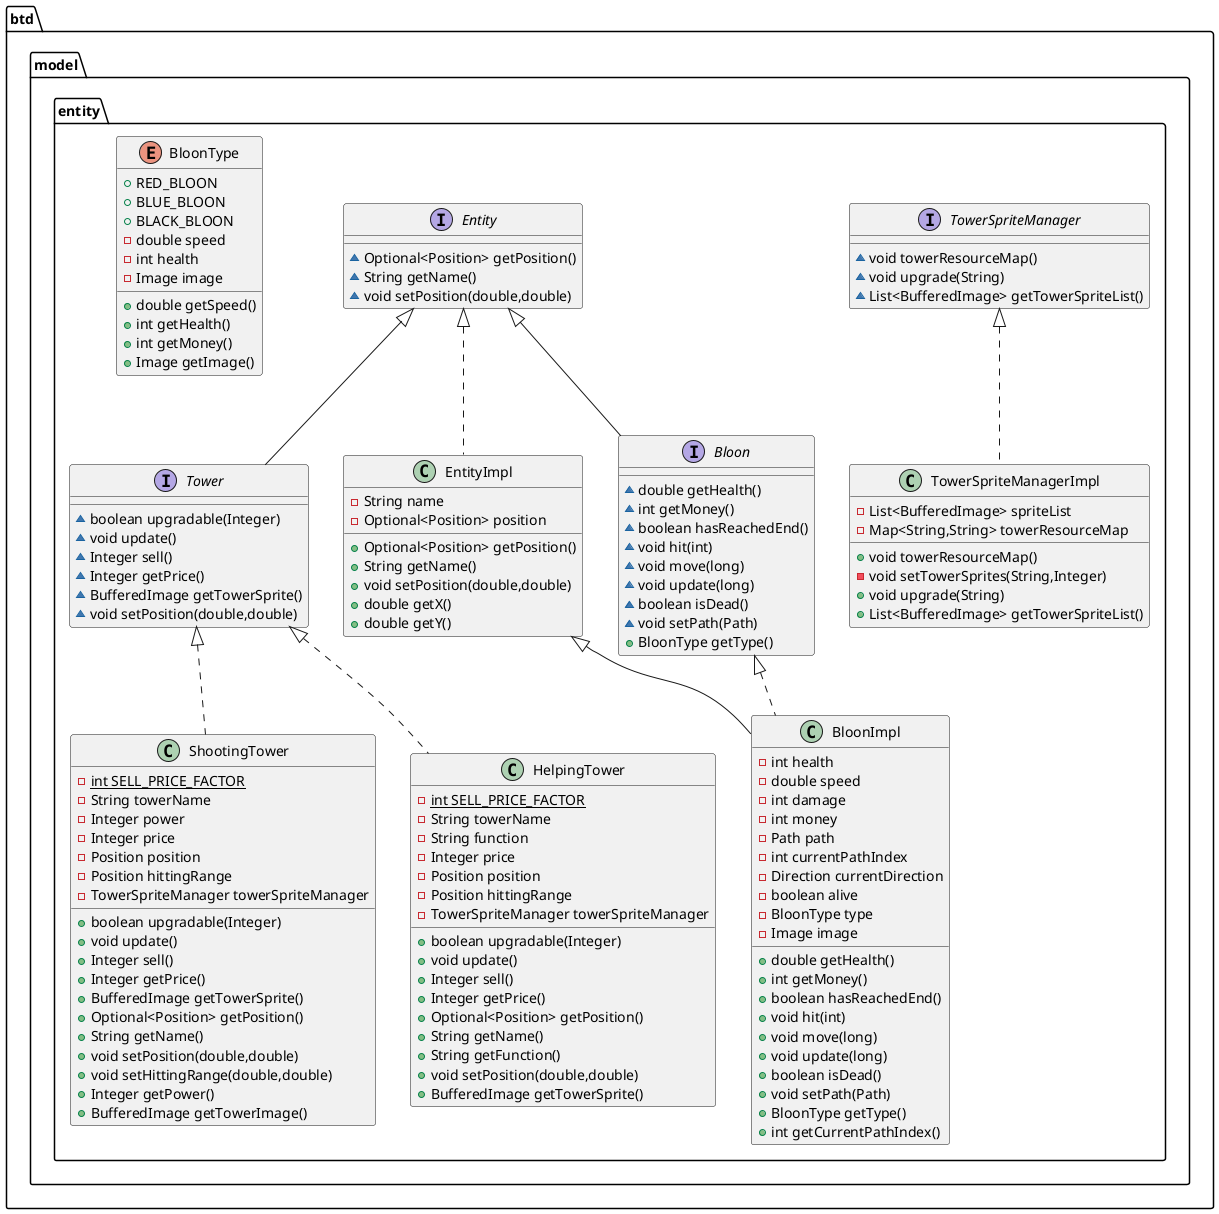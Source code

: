 @startuml
interface btd.model.entity.TowerSpriteManager {
~ void towerResourceMap()
~ void upgrade(String)
~ List<BufferedImage> getTowerSpriteList()
}
class btd.model.entity.TowerSpriteManagerImpl {
- List<BufferedImage> spriteList
- Map<String,String> towerResourceMap
+ void towerResourceMap()
- void setTowerSprites(String,Integer)
+ void upgrade(String)
+ List<BufferedImage> getTowerSpriteList()
}
class btd.model.entity.ShootingTower {
- {static} int SELL_PRICE_FACTOR
- String towerName
- Integer power
- Integer price
- Position position
- Position hittingRange
- TowerSpriteManager towerSpriteManager
+ boolean upgradable(Integer)
+ void update()
+ Integer sell()
+ Integer getPrice()
+ BufferedImage getTowerSprite()
+ Optional<Position> getPosition()
+ String getName()
+ void setPosition(double,double)
+ void setHittingRange(double,double)
+ Integer getPower()
+ BufferedImage getTowerImage()
}
interface btd.model.entity.Entity {
~ Optional<Position> getPosition()
~ String getName()
~ void setPosition(double,double)
}
interface btd.model.entity.Tower {
~ boolean upgradable(Integer)
~ void update()
~ Integer sell()
~ Integer getPrice()
~ BufferedImage getTowerSprite()
~ void setPosition(double,double)
}
class btd.model.entity.BloonImpl {
- int health
- double speed
- int damage
- int money
- Path path
- int currentPathIndex
- Direction currentDirection
- boolean alive
- BloonType type
- Image image
+ double getHealth()
+ int getMoney()
+ boolean hasReachedEnd()
+ void hit(int)
+ void move(long)
+ void update(long)
+ boolean isDead()
+ void setPath(Path)
+ BloonType getType()
+ int getCurrentPathIndex()
}
class btd.model.entity.HelpingTower {
- {static} int SELL_PRICE_FACTOR
- String towerName
- String function
- Integer price
- Position position
- Position hittingRange
- TowerSpriteManager towerSpriteManager
+ boolean upgradable(Integer)
+ void update()
+ Integer sell()
+ Integer getPrice()
+ Optional<Position> getPosition()
+ String getName()
+ String getFunction()
+ void setPosition(double,double)
+ BufferedImage getTowerSprite()
}
class btd.model.entity.EntityImpl {
- String name
- Optional<Position> position
+ Optional<Position> getPosition()
+ String getName()
+ void setPosition(double,double)
+ double getX()
+ double getY()
}
enum btd.model.entity.BloonType {
+  RED_BLOON
+  BLUE_BLOON
+  BLACK_BLOON
- double speed
- int health
- Image image
+ double getSpeed()
+ int getHealth()
+ int getMoney()
+ Image getImage()
}
interface btd.model.entity.Bloon {
~ double getHealth()
~ int getMoney()
~ boolean hasReachedEnd()
~ void hit(int)
~ void move(long)
~ void update(long)
~ boolean isDead()
~ void setPath(Path)
+ BloonType getType()
}


btd.model.entity.TowerSpriteManager <|.. btd.model.entity.TowerSpriteManagerImpl
btd.model.entity.Tower <|.. btd.model.entity.ShootingTower
btd.model.entity.Entity <|-- btd.model.entity.Tower
btd.model.entity.Bloon <|.. btd.model.entity.BloonImpl
btd.model.entity.EntityImpl <|-- btd.model.entity.BloonImpl
btd.model.entity.Tower <|.. btd.model.entity.HelpingTower
btd.model.entity.Entity <|.. btd.model.entity.EntityImpl
btd.model.entity.Entity <|-- btd.model.entity.Bloon
@enduml